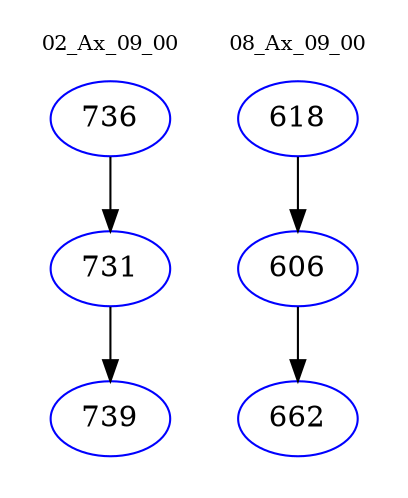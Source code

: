 digraph{
subgraph cluster_0 {
color = white
label = "02_Ax_09_00";
fontsize=10;
T0_736 [label="736", color="blue"]
T0_736 -> T0_731 [color="black"]
T0_731 [label="731", color="blue"]
T0_731 -> T0_739 [color="black"]
T0_739 [label="739", color="blue"]
}
subgraph cluster_1 {
color = white
label = "08_Ax_09_00";
fontsize=10;
T1_618 [label="618", color="blue"]
T1_618 -> T1_606 [color="black"]
T1_606 [label="606", color="blue"]
T1_606 -> T1_662 [color="black"]
T1_662 [label="662", color="blue"]
}
}
